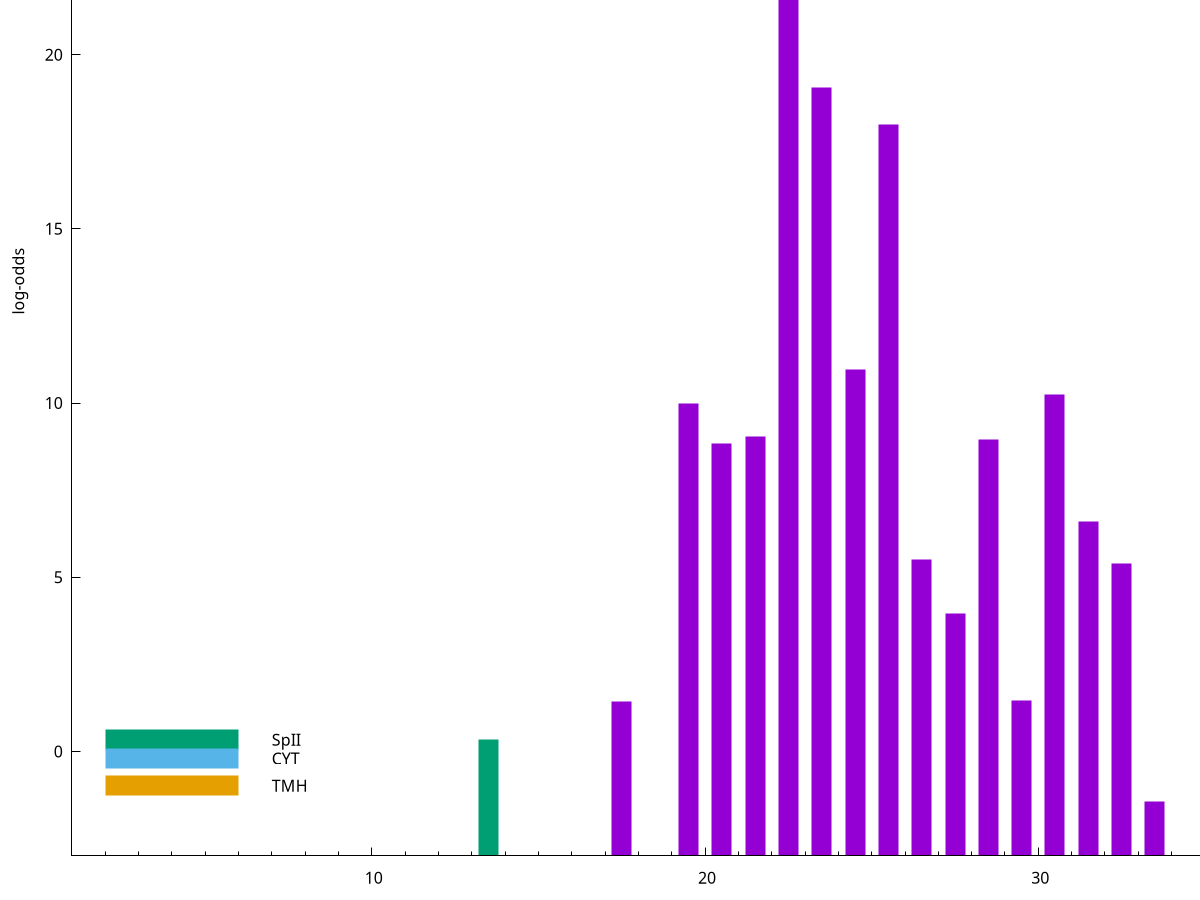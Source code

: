 set title "LipoP predictions for SRR3467249.gff"
set size 2., 1.4
set xrange [1:70] 
set mxtics 10
set yrange [-3:30]
set y2range [0:33]
set ylabel "log-odds"
set term postscript eps color solid "Helvetica" 30
set output "SRR3467249.gff121.eps"
set arrow from 2,24.7261 to 6,24.7261 nohead lt 1 lw 20
set label "SpI" at 7,24.7261
set arrow from 2,0.335684 to 6,0.335684 nohead lt 2 lw 20
set label "SpII" at 7,0.335684
set arrow from 2,-0.200913 to 6,-0.200913 nohead lt 3 lw 20
set label "CYT" at 7,-0.200913
set arrow from 2,-0.982953 to 6,-0.982953 nohead lt 4 lw 20
set label "TMH" at 7,-0.982953
set arrow from 2,24.7261 to 6,24.7261 nohead lt 1 lw 20
set label "SpI" at 7,24.7261
# NOTE: The scores below are the log-odds scores with the threshold
# NOTE: subtracted (a hack to make gnuplot make the histogram all
# NOTE: look nice).
plot "-" axes x1y2 title "" with impulses lt 2 lw 20, "-" axes x1y2 title "" with impulses lt 1 lw 20
13.500000 3.335684
e
22.500000 27.683200
23.500000 22.059500
25.500000 20.999600
24.500000 13.969600
30.500000 13.256200
19.500000 12.976030
21.500000 12.034780
28.500000 11.963870
20.500000 11.827090
31.500000 9.585560
26.500000 8.496080
32.500000 8.386810
27.500000 6.949420
29.500000 4.455380
17.500000 4.446040
33.500000 1.553160
e
exit
